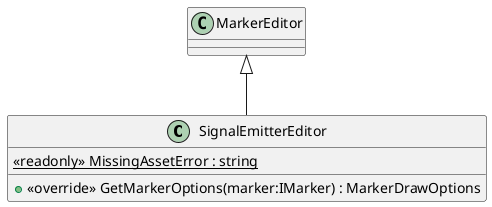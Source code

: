 @startuml
class SignalEmitterEditor {
    {static} <<readonly>> MissingAssetError : string
    + <<override>> GetMarkerOptions(marker:IMarker) : MarkerDrawOptions
}
MarkerEditor <|-- SignalEmitterEditor
@enduml
